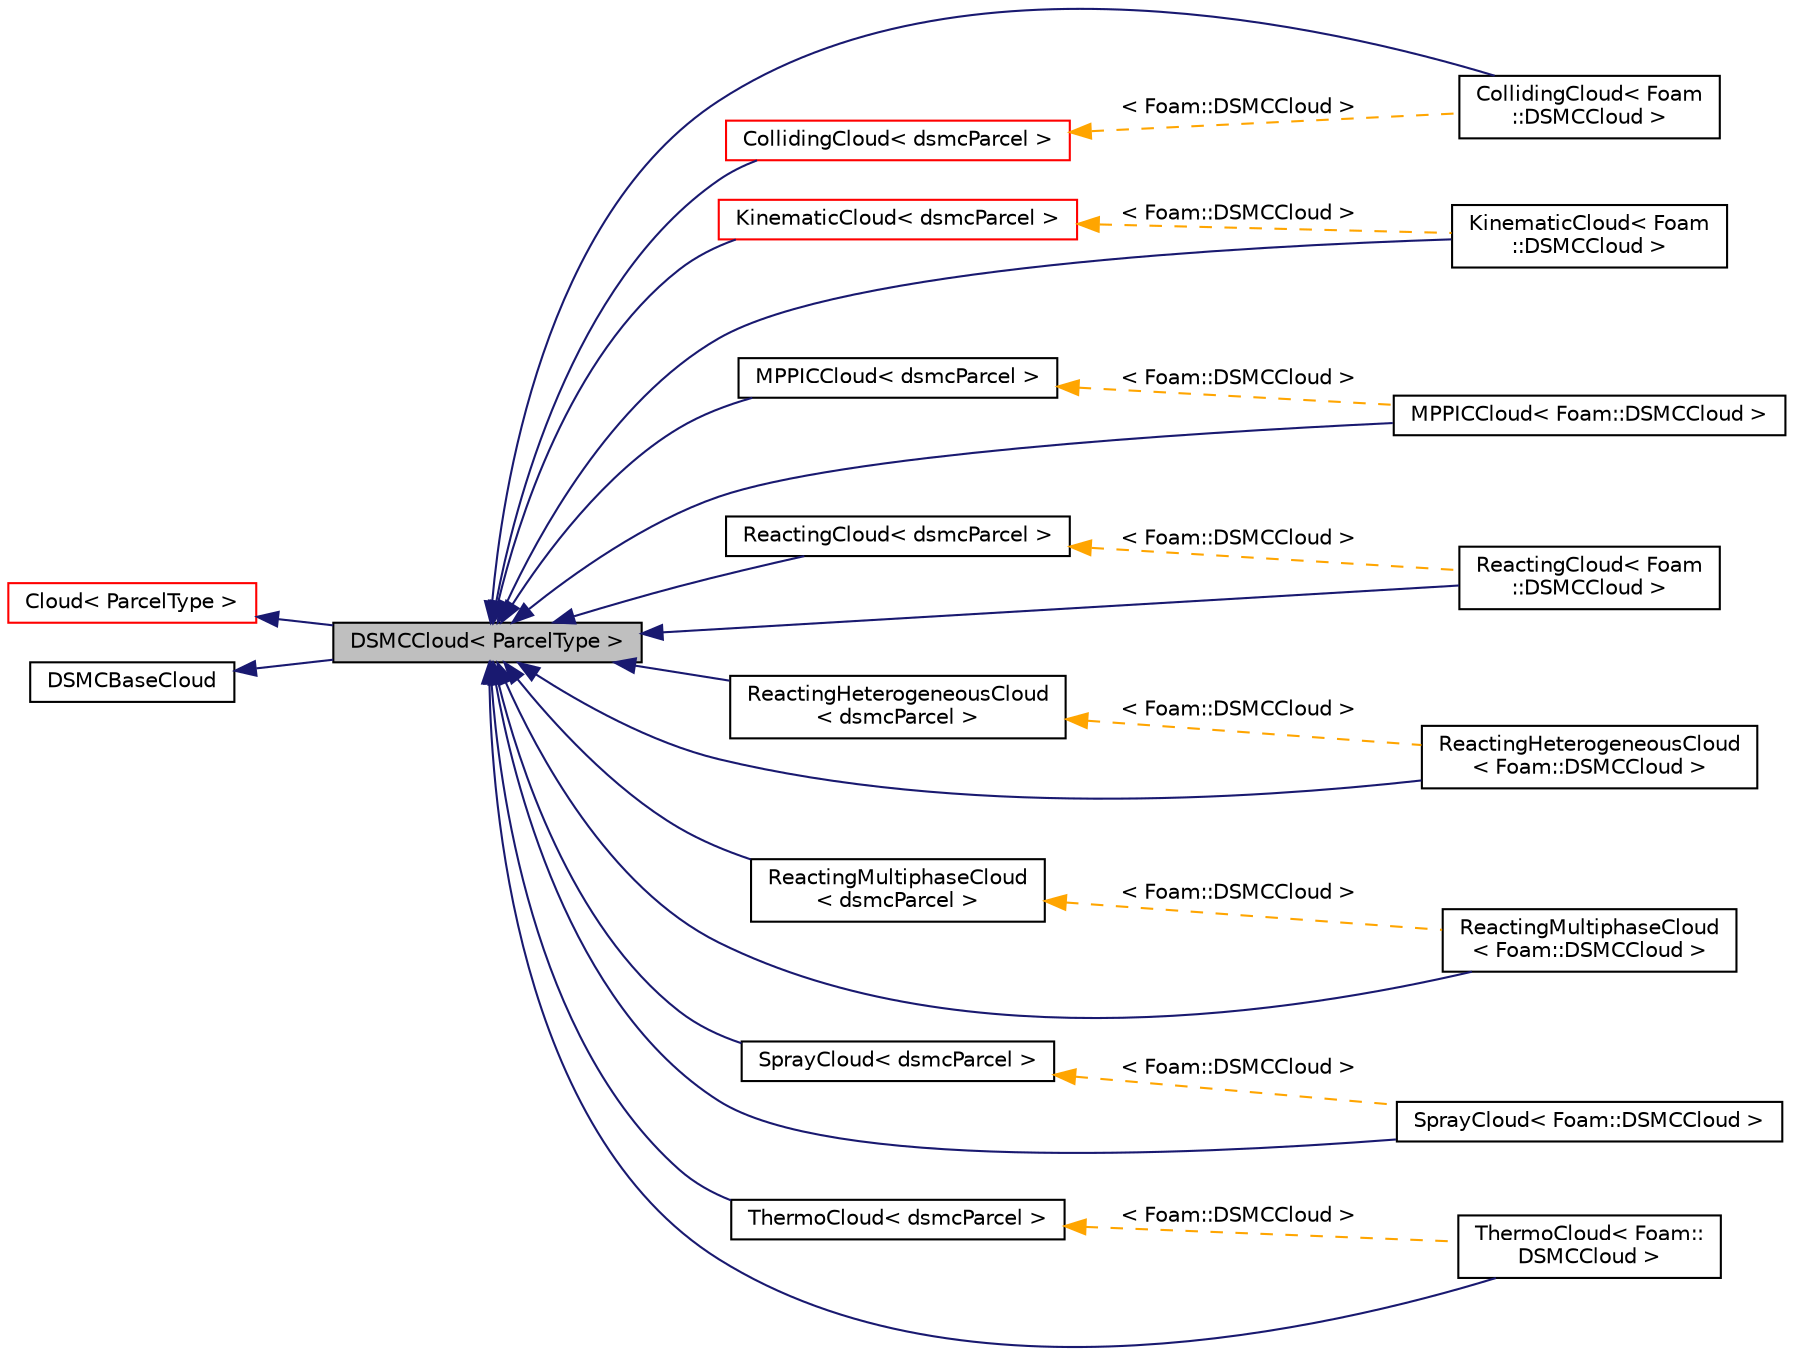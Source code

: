 digraph "DSMCCloud&lt; ParcelType &gt;"
{
  bgcolor="transparent";
  edge [fontname="Helvetica",fontsize="10",labelfontname="Helvetica",labelfontsize="10"];
  node [fontname="Helvetica",fontsize="10",shape=record];
  rankdir="LR";
  Node1 [label="DSMCCloud\< ParcelType \>",height=0.2,width=0.4,color="black", fillcolor="grey75", style="filled" fontcolor="black"];
  Node2 -> Node1 [dir="back",color="midnightblue",fontsize="10",style="solid",fontname="Helvetica"];
  Node2 [label="Cloud\< ParcelType \>",height=0.2,width=0.4,color="red",URL="$classFoam_1_1Cloud.html"];
  Node3 -> Node1 [dir="back",color="midnightblue",fontsize="10",style="solid",fontname="Helvetica"];
  Node3 [label="DSMCBaseCloud",height=0.2,width=0.4,color="black",URL="$classFoam_1_1DSMCBaseCloud.html",tooltip="Virtual abstract base class for templated DSMCCloud. "];
  Node1 -> Node4 [dir="back",color="midnightblue",fontsize="10",style="solid",fontname="Helvetica"];
  Node4 [label="CollidingCloud\< Foam\l::DSMCCloud \>",height=0.2,width=0.4,color="black",URL="$classFoam_1_1CollidingCloud.html"];
  Node1 -> Node5 [dir="back",color="midnightblue",fontsize="10",style="solid",fontname="Helvetica"];
  Node5 [label="CollidingCloud\< dsmcParcel \>",height=0.2,width=0.4,color="red",URL="$classFoam_1_1CollidingCloud.html",tooltip="Adds coolisions to kinematic clouds. "];
  Node5 -> Node4 [dir="back",color="orange",fontsize="10",style="dashed",label=" \< Foam::DSMCCloud \>" ,fontname="Helvetica"];
  Node1 -> Node6 [dir="back",color="midnightblue",fontsize="10",style="solid",fontname="Helvetica"];
  Node6 [label="KinematicCloud\< dsmcParcel \>",height=0.2,width=0.4,color="red",URL="$classFoam_1_1KinematicCloud.html",tooltip="Templated base class for kinematic cloud. "];
  Node6 -> Node7 [dir="back",color="orange",fontsize="10",style="dashed",label=" \< Foam::DSMCCloud \>" ,fontname="Helvetica"];
  Node7 [label="KinematicCloud\< Foam\l::DSMCCloud \>",height=0.2,width=0.4,color="black",URL="$classFoam_1_1KinematicCloud.html"];
  Node1 -> Node8 [dir="back",color="midnightblue",fontsize="10",style="solid",fontname="Helvetica"];
  Node8 [label="MPPICCloud\< dsmcParcel \>",height=0.2,width=0.4,color="black",URL="$classFoam_1_1MPPICCloud.html",tooltip="Adds MPPIC modelling to kinematic clouds. "];
  Node8 -> Node9 [dir="back",color="orange",fontsize="10",style="dashed",label=" \< Foam::DSMCCloud \>" ,fontname="Helvetica"];
  Node9 [label="MPPICCloud\< Foam::DSMCCloud \>",height=0.2,width=0.4,color="black",URL="$classFoam_1_1MPPICCloud.html"];
  Node1 -> Node10 [dir="back",color="midnightblue",fontsize="10",style="solid",fontname="Helvetica"];
  Node10 [label="ReactingCloud\< dsmcParcel \>",height=0.2,width=0.4,color="black",URL="$classFoam_1_1ReactingCloud.html",tooltip="Templated base class for reacting cloud. "];
  Node10 -> Node11 [dir="back",color="orange",fontsize="10",style="dashed",label=" \< Foam::DSMCCloud \>" ,fontname="Helvetica"];
  Node11 [label="ReactingCloud\< Foam\l::DSMCCloud \>",height=0.2,width=0.4,color="black",URL="$classFoam_1_1ReactingCloud.html"];
  Node1 -> Node12 [dir="back",color="midnightblue",fontsize="10",style="solid",fontname="Helvetica"];
  Node12 [label="ReactingHeterogeneousCloud\l\< dsmcParcel \>",height=0.2,width=0.4,color="black",URL="$classFoam_1_1ReactingHeterogeneousCloud.html",tooltip="Templated base class for reacting heterogeneous cloud. "];
  Node12 -> Node13 [dir="back",color="orange",fontsize="10",style="dashed",label=" \< Foam::DSMCCloud \>" ,fontname="Helvetica"];
  Node13 [label="ReactingHeterogeneousCloud\l\< Foam::DSMCCloud \>",height=0.2,width=0.4,color="black",URL="$classFoam_1_1ReactingHeterogeneousCloud.html"];
  Node1 -> Node14 [dir="back",color="midnightblue",fontsize="10",style="solid",fontname="Helvetica"];
  Node14 [label="ReactingMultiphaseCloud\l\< dsmcParcel \>",height=0.2,width=0.4,color="black",URL="$classFoam_1_1ReactingMultiphaseCloud.html",tooltip="Templated base class for multiphase reacting cloud. "];
  Node14 -> Node15 [dir="back",color="orange",fontsize="10",style="dashed",label=" \< Foam::DSMCCloud \>" ,fontname="Helvetica"];
  Node15 [label="ReactingMultiphaseCloud\l\< Foam::DSMCCloud \>",height=0.2,width=0.4,color="black",URL="$classFoam_1_1ReactingMultiphaseCloud.html"];
  Node1 -> Node16 [dir="back",color="midnightblue",fontsize="10",style="solid",fontname="Helvetica"];
  Node16 [label="SprayCloud\< dsmcParcel \>",height=0.2,width=0.4,color="black",URL="$classFoam_1_1SprayCloud.html",tooltip="Templated base class for spray cloud. "];
  Node16 -> Node17 [dir="back",color="orange",fontsize="10",style="dashed",label=" \< Foam::DSMCCloud \>" ,fontname="Helvetica"];
  Node17 [label="SprayCloud\< Foam::DSMCCloud \>",height=0.2,width=0.4,color="black",URL="$classFoam_1_1SprayCloud.html"];
  Node1 -> Node18 [dir="back",color="midnightblue",fontsize="10",style="solid",fontname="Helvetica"];
  Node18 [label="ThermoCloud\< dsmcParcel \>",height=0.2,width=0.4,color="black",URL="$classFoam_1_1ThermoCloud.html",tooltip="Templated base class for thermodynamic cloud. "];
  Node18 -> Node19 [dir="back",color="orange",fontsize="10",style="dashed",label=" \< Foam::DSMCCloud \>" ,fontname="Helvetica"];
  Node19 [label="ThermoCloud\< Foam::\lDSMCCloud \>",height=0.2,width=0.4,color="black",URL="$classFoam_1_1ThermoCloud.html"];
  Node1 -> Node7 [dir="back",color="midnightblue",fontsize="10",style="solid",fontname="Helvetica"];
  Node1 -> Node9 [dir="back",color="midnightblue",fontsize="10",style="solid",fontname="Helvetica"];
  Node1 -> Node11 [dir="back",color="midnightblue",fontsize="10",style="solid",fontname="Helvetica"];
  Node1 -> Node13 [dir="back",color="midnightblue",fontsize="10",style="solid",fontname="Helvetica"];
  Node1 -> Node15 [dir="back",color="midnightblue",fontsize="10",style="solid",fontname="Helvetica"];
  Node1 -> Node17 [dir="back",color="midnightblue",fontsize="10",style="solid",fontname="Helvetica"];
  Node1 -> Node19 [dir="back",color="midnightblue",fontsize="10",style="solid",fontname="Helvetica"];
}
